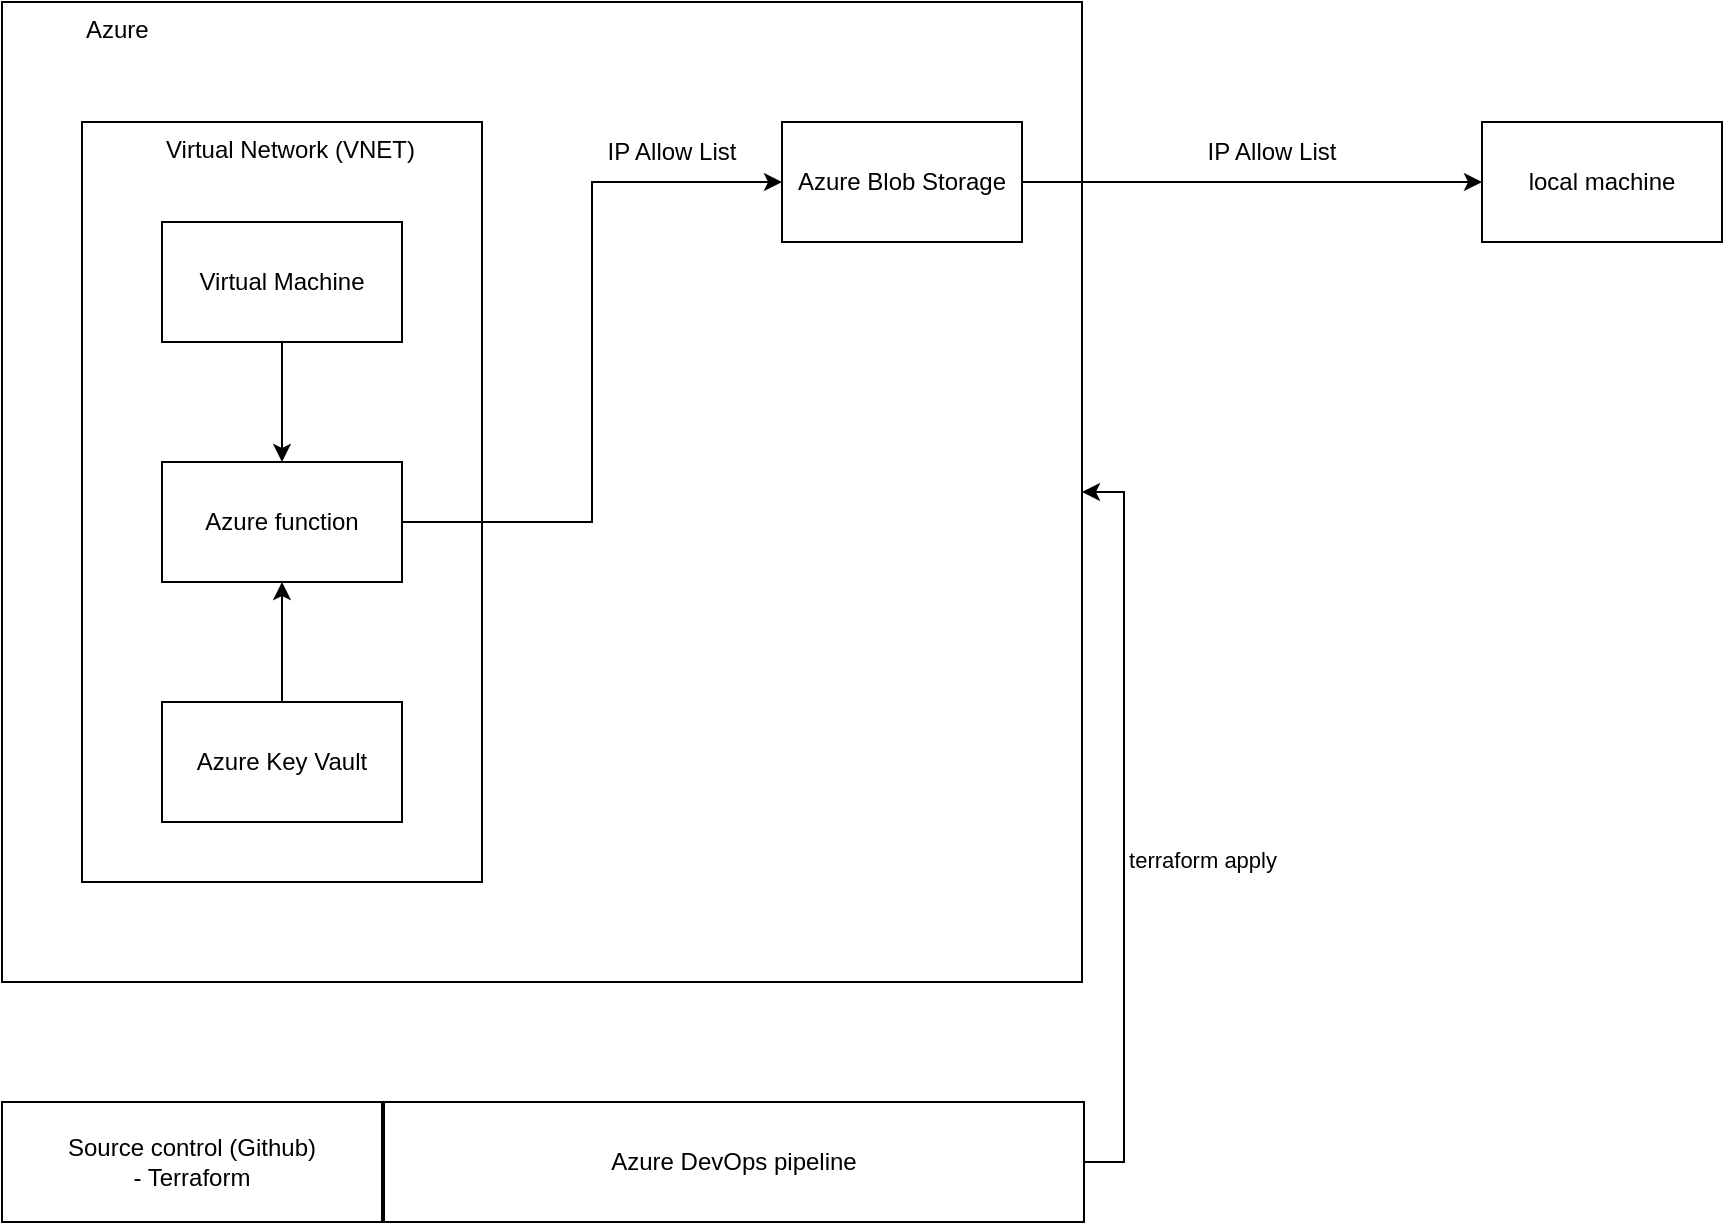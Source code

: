 <mxfile version="22.1.18" type="device">
  <diagram name="Page-1" id="PTI9X7io7suzHnXjvNAK">
    <mxGraphModel dx="1434" dy="765" grid="1" gridSize="10" guides="1" tooltips="1" connect="1" arrows="1" fold="1" page="1" pageScale="1" pageWidth="1100" pageHeight="850" math="0" shadow="0">
      <root>
        <mxCell id="0" />
        <mxCell id="1" parent="0" />
        <mxCell id="uQxak8dZ4lXUU8k6ive8-18" value="" style="group" parent="1" vertex="1" connectable="0">
          <mxGeometry x="60" y="50" width="540" height="490" as="geometry" />
        </mxCell>
        <mxCell id="uQxak8dZ4lXUU8k6ive8-17" value="&lt;blockquote style=&quot;margin: 0 0 0 40px; border: none; padding: 0px;&quot;&gt;Azure&lt;/blockquote&gt;" style="rounded=0;whiteSpace=wrap;html=1;verticalAlign=top;align=left;" parent="uQxak8dZ4lXUU8k6ive8-18" vertex="1">
          <mxGeometry width="540" height="490" as="geometry" />
        </mxCell>
        <mxCell id="uQxak8dZ4lXUU8k6ive8-4" value="&lt;blockquote style=&quot;margin: 0 0 0 40px; border: none; padding: 0px;&quot;&gt;Virtual Network (VNET)&lt;/blockquote&gt;" style="rounded=0;whiteSpace=wrap;html=1;align=left;horizontal=1;verticalAlign=top;" parent="uQxak8dZ4lXUU8k6ive8-18" vertex="1">
          <mxGeometry x="40" y="60" width="200" height="380" as="geometry" />
        </mxCell>
        <mxCell id="llm6zBTAIVn_MjVBMsXR-2" style="edgeStyle=orthogonalEdgeStyle;rounded=0;orthogonalLoop=1;jettySize=auto;html=1;exitX=0.5;exitY=1;exitDx=0;exitDy=0;entryX=0.5;entryY=0;entryDx=0;entryDy=0;" edge="1" parent="uQxak8dZ4lXUU8k6ive8-18" source="uQxak8dZ4lXUU8k6ive8-1" target="uQxak8dZ4lXUU8k6ive8-11">
          <mxGeometry relative="1" as="geometry" />
        </mxCell>
        <mxCell id="uQxak8dZ4lXUU8k6ive8-1" value="Virtual Machine" style="rounded=0;whiteSpace=wrap;html=1;" parent="uQxak8dZ4lXUU8k6ive8-18" vertex="1">
          <mxGeometry x="80" y="110" width="120" height="60" as="geometry" />
        </mxCell>
        <mxCell id="uQxak8dZ4lXUU8k6ive8-2" value="Azure Blob Storage" style="rounded=0;whiteSpace=wrap;html=1;" parent="uQxak8dZ4lXUU8k6ive8-18" vertex="1">
          <mxGeometry x="390" y="60" width="120" height="60" as="geometry" />
        </mxCell>
        <mxCell id="uQxak8dZ4lXUU8k6ive8-9" style="edgeStyle=orthogonalEdgeStyle;rounded=0;orthogonalLoop=1;jettySize=auto;html=1;exitX=1;exitY=0.5;exitDx=0;exitDy=0;entryX=0;entryY=0.5;entryDx=0;entryDy=0;" parent="uQxak8dZ4lXUU8k6ive8-18" source="uQxak8dZ4lXUU8k6ive8-11" target="uQxak8dZ4lXUU8k6ive8-2" edge="1">
          <mxGeometry relative="1" as="geometry">
            <mxPoint x="420" y="140" as="sourcePoint" />
          </mxGeometry>
        </mxCell>
        <mxCell id="uQxak8dZ4lXUU8k6ive8-10" value="IP Allow List" style="text;html=1;strokeColor=none;fillColor=none;align=center;verticalAlign=middle;whiteSpace=wrap;rounded=0;" parent="uQxak8dZ4lXUU8k6ive8-18" vertex="1">
          <mxGeometry x="290" y="60" width="90" height="30" as="geometry" />
        </mxCell>
        <mxCell id="uQxak8dZ4lXUU8k6ive8-11" value="Azure function" style="rounded=0;whiteSpace=wrap;html=1;" parent="uQxak8dZ4lXUU8k6ive8-18" vertex="1">
          <mxGeometry x="80" y="230" width="120" height="60" as="geometry" />
        </mxCell>
        <mxCell id="llm6zBTAIVn_MjVBMsXR-1" style="edgeStyle=orthogonalEdgeStyle;rounded=0;orthogonalLoop=1;jettySize=auto;html=1;exitX=0.5;exitY=0;exitDx=0;exitDy=0;" edge="1" parent="uQxak8dZ4lXUU8k6ive8-18" source="uQxak8dZ4lXUU8k6ive8-14" target="uQxak8dZ4lXUU8k6ive8-11">
          <mxGeometry relative="1" as="geometry" />
        </mxCell>
        <mxCell id="uQxak8dZ4lXUU8k6ive8-14" value="Azure Key Vault" style="rounded=0;whiteSpace=wrap;html=1;" parent="uQxak8dZ4lXUU8k6ive8-18" vertex="1">
          <mxGeometry x="80" y="350" width="120" height="60" as="geometry" />
        </mxCell>
        <mxCell id="uQxak8dZ4lXUU8k6ive8-19" value="Source control (Github)&lt;br&gt;- Terraform" style="rounded=0;whiteSpace=wrap;html=1;" parent="1" vertex="1">
          <mxGeometry x="60" y="600" width="190" height="60" as="geometry" />
        </mxCell>
        <mxCell id="uQxak8dZ4lXUU8k6ive8-20" value="Azure DevOps pipeline" style="rounded=0;whiteSpace=wrap;html=1;" parent="1" vertex="1">
          <mxGeometry x="251" y="600" width="350" height="60" as="geometry" />
        </mxCell>
        <mxCell id="uQxak8dZ4lXUU8k6ive8-21" style="edgeStyle=orthogonalEdgeStyle;rounded=0;orthogonalLoop=1;jettySize=auto;html=1;exitX=1;exitY=0.5;exitDx=0;exitDy=0;entryX=1;entryY=0.5;entryDx=0;entryDy=0;" parent="1" source="uQxak8dZ4lXUU8k6ive8-20" target="uQxak8dZ4lXUU8k6ive8-17" edge="1">
          <mxGeometry relative="1" as="geometry" />
        </mxCell>
        <mxCell id="uQxak8dZ4lXUU8k6ive8-23" value="terraform apply" style="edgeLabel;html=1;align=center;verticalAlign=middle;resizable=0;points=[];" parent="uQxak8dZ4lXUU8k6ive8-21" vertex="1" connectable="0">
          <mxGeometry x="-0.072" y="2" relative="1" as="geometry">
            <mxPoint x="41" y="3" as="offset" />
          </mxGeometry>
        </mxCell>
        <mxCell id="uQxak8dZ4lXUU8k6ive8-22" value="local machine" style="rounded=0;whiteSpace=wrap;html=1;" parent="1" vertex="1">
          <mxGeometry x="800" y="110" width="120" height="60" as="geometry" />
        </mxCell>
        <mxCell id="uQxak8dZ4lXUU8k6ive8-25" value="IP Allow List" style="text;html=1;strokeColor=none;fillColor=none;align=center;verticalAlign=middle;whiteSpace=wrap;rounded=0;" parent="1" vertex="1">
          <mxGeometry x="650" y="110" width="90" height="30" as="geometry" />
        </mxCell>
        <mxCell id="uQxak8dZ4lXUU8k6ive8-26" style="edgeStyle=orthogonalEdgeStyle;rounded=0;orthogonalLoop=1;jettySize=auto;html=1;exitX=1;exitY=0.5;exitDx=0;exitDy=0;entryX=0;entryY=0.5;entryDx=0;entryDy=0;" parent="1" source="uQxak8dZ4lXUU8k6ive8-2" target="uQxak8dZ4lXUU8k6ive8-22" edge="1">
          <mxGeometry relative="1" as="geometry" />
        </mxCell>
      </root>
    </mxGraphModel>
  </diagram>
</mxfile>
